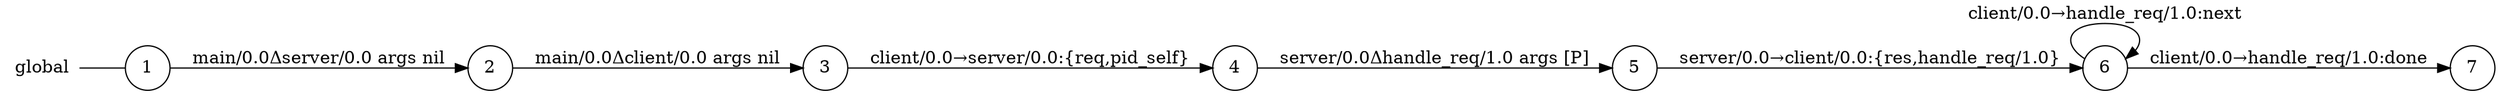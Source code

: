 digraph global {
	rankdir="LR";
	n_0 [label="global", shape="plaintext"];
	n_1 [id="5", shape=circle, label="5"];
	n_2 [id="6", shape=circle, label="6"];
	n_3 [id="1", shape=circle, label="1"];
	n_0 -> n_3 [arrowhead=none];
	n_4 [id="2", shape=circle, label="2"];
	n_5 [id="4", shape=circle, label="4"];
	n_6 [id="7", shape=circle, label="7"];
	n_7 [id="3", shape=circle, label="3"];

	n_4 -> n_7 [id="[$e|1]", label="main/0.0Δclient/0.0 args nil"];
	n_7 -> n_5 [id="[$e|2]", label="client/0.0→server/0.0:{req,pid_self}"];
	n_3 -> n_4 [id="[$e|0]", label="main/0.0Δserver/0.0 args nil"];
	n_5 -> n_1 [id="[$e|3]", label="server/0.0Δhandle_req/1.0 args [P]"];
	n_2 -> n_2 [id="[$e|6]", label="client/0.0→handle_req/1.0:next"];
	n_2 -> n_6 [id="[$e|5]", label="client/0.0→handle_req/1.0:done"];
	n_1 -> n_2 [id="[$e|4]", label="server/0.0→client/0.0:{res,handle_req/1.0}"];
}
